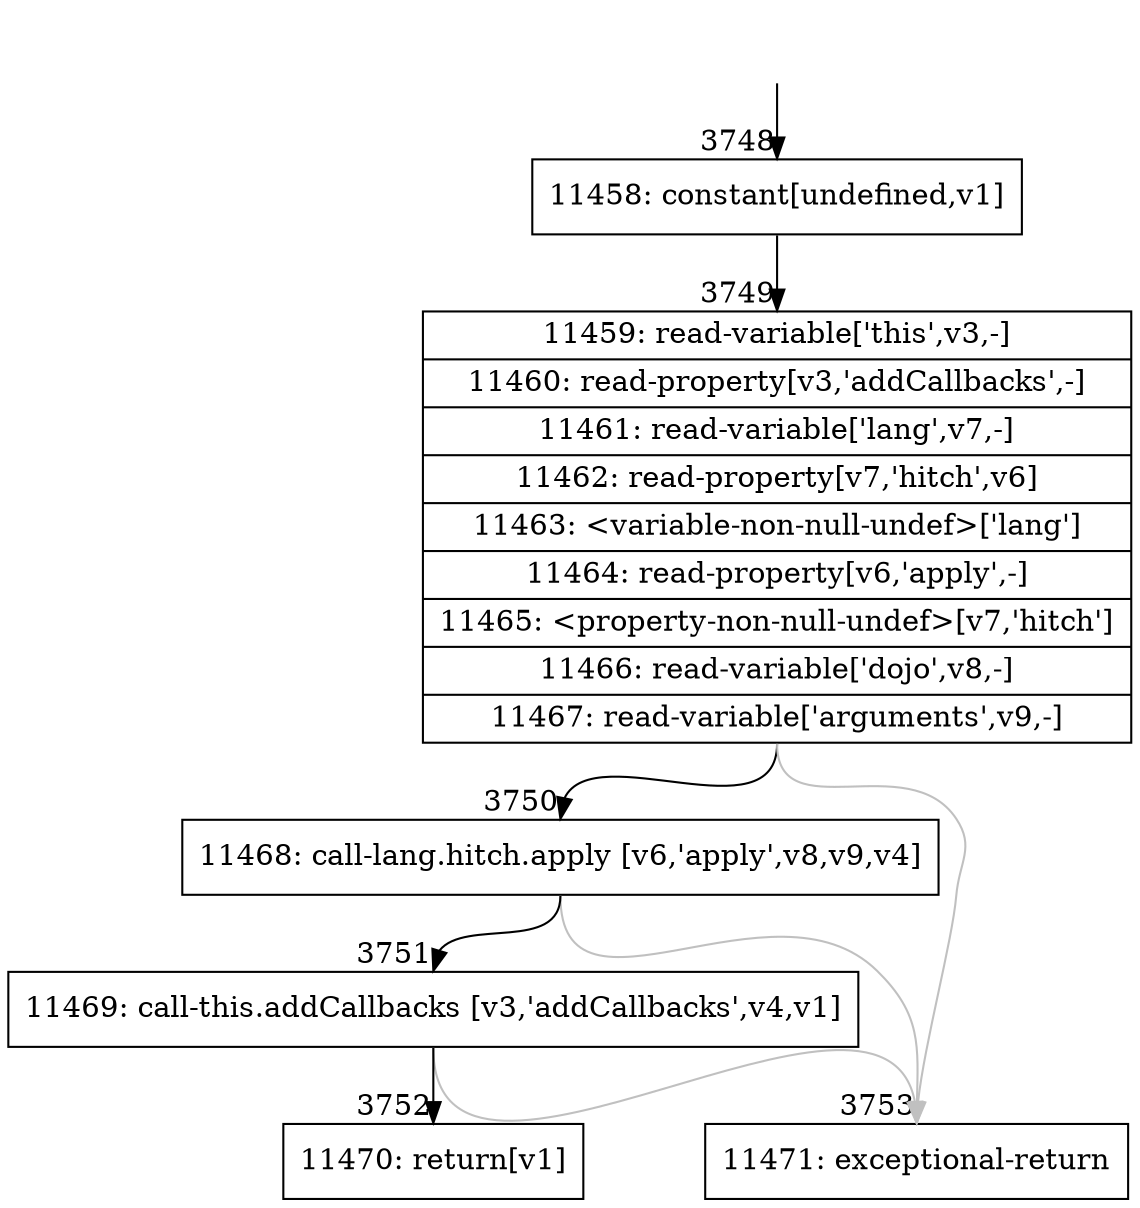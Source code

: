 digraph {
rankdir="TD"
BB_entry250[shape=none,label=""];
BB_entry250 -> BB3748 [tailport=s, headport=n, headlabel="    3748"]
BB3748 [shape=record label="{11458: constant[undefined,v1]}" ] 
BB3748 -> BB3749 [tailport=s, headport=n, headlabel="      3749"]
BB3749 [shape=record label="{11459: read-variable['this',v3,-]|11460: read-property[v3,'addCallbacks',-]|11461: read-variable['lang',v7,-]|11462: read-property[v7,'hitch',v6]|11463: \<variable-non-null-undef\>['lang']|11464: read-property[v6,'apply',-]|11465: \<property-non-null-undef\>[v7,'hitch']|11466: read-variable['dojo',v8,-]|11467: read-variable['arguments',v9,-]}" ] 
BB3749 -> BB3750 [tailport=s, headport=n, headlabel="      3750"]
BB3749 -> BB3753 [tailport=s, headport=n, color=gray, headlabel="      3753"]
BB3750 [shape=record label="{11468: call-lang.hitch.apply [v6,'apply',v8,v9,v4]}" ] 
BB3750 -> BB3751 [tailport=s, headport=n, headlabel="      3751"]
BB3750 -> BB3753 [tailport=s, headport=n, color=gray]
BB3751 [shape=record label="{11469: call-this.addCallbacks [v3,'addCallbacks',v4,v1]}" ] 
BB3751 -> BB3752 [tailport=s, headport=n, headlabel="      3752"]
BB3751 -> BB3753 [tailport=s, headport=n, color=gray]
BB3752 [shape=record label="{11470: return[v1]}" ] 
BB3753 [shape=record label="{11471: exceptional-return}" ] 
//#$~ 4762
}

